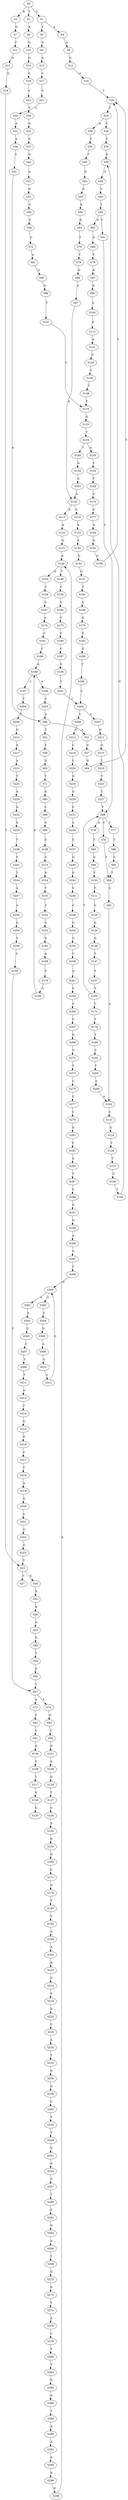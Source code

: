 strict digraph  {
	S0 -> S1 [ label = C ];
	S0 -> S2 [ label = T ];
	S0 -> S3 [ label = A ];
	S1 -> S4 [ label = A ];
	S1 -> S5 [ label = T ];
	S2 -> S6 [ label = A ];
	S3 -> S7 [ label = G ];
	S4 -> S8 [ label = A ];
	S5 -> S9 [ label = A ];
	S6 -> S10 [ label = G ];
	S7 -> S11 [ label = C ];
	S8 -> S12 [ label = G ];
	S9 -> S13 [ label = A ];
	S10 -> S14 [ label = G ];
	S11 -> S15 [ label = G ];
	S12 -> S16 [ label = G ];
	S13 -> S17 [ label = C ];
	S14 -> S18 [ label = C ];
	S15 -> S19 [ label = G ];
	S16 -> S20 [ label = T ];
	S17 -> S21 [ label = C ];
	S18 -> S22 [ label = C ];
	S19 -> S23 [ label = T ];
	S20 -> S24 [ label = T ];
	S21 -> S25 [ label = C ];
	S22 -> S26 [ label = T ];
	S23 -> S27 [ label = T ];
	S23 -> S28 [ label = G ];
	S24 -> S29 [ label = C ];
	S24 -> S30 [ label = A ];
	S25 -> S31 [ label = A ];
	S26 -> S32 [ label = A ];
	S28 -> S33 [ label = A ];
	S29 -> S34 [ label = T ];
	S30 -> S35 [ label = T ];
	S31 -> S36 [ label = A ];
	S32 -> S37 [ label = C ];
	S33 -> S38 [ label = A ];
	S34 -> S39 [ label = G ];
	S35 -> S40 [ label = T ];
	S36 -> S41 [ label = C ];
	S37 -> S42 [ label = G ];
	S38 -> S43 [ label = A ];
	S39 -> S44 [ label = G ];
	S40 -> S45 [ label = G ];
	S41 -> S46 [ label = A ];
	S42 -> S47 [ label = A ];
	S43 -> S48 [ label = G ];
	S44 -> S49 [ label = T ];
	S45 -> S50 [ label = G ];
	S46 -> S51 [ label = A ];
	S46 -> S52 [ label = T ];
	S47 -> S53 [ label = G ];
	S48 -> S54 [ label = T ];
	S49 -> S55 [ label = T ];
	S50 -> S56 [ label = A ];
	S51 -> S57 [ label = G ];
	S52 -> S58 [ label = T ];
	S53 -> S59 [ label = C ];
	S54 -> S60 [ label = C ];
	S55 -> S61 [ label = T ];
	S55 -> S62 [ label = G ];
	S56 -> S63 [ label = G ];
	S57 -> S64 [ label = G ];
	S58 -> S65 [ label = G ];
	S59 -> S66 [ label = C ];
	S60 -> S67 [ label = C ];
	S61 -> S68 [ label = T ];
	S62 -> S69 [ label = A ];
	S63 -> S70 [ label = T ];
	S64 -> S20 [ label = T ];
	S65 -> S71 [ label = T ];
	S66 -> S72 [ label = G ];
	S67 -> S73 [ label = A ];
	S67 -> S74 [ label = T ];
	S68 -> S75 [ label = C ];
	S68 -> S76 [ label = A ];
	S68 -> S77 [ label = T ];
	S69 -> S78 [ label = T ];
	S70 -> S79 [ label = T ];
	S71 -> S80 [ label = A ];
	S72 -> S81 [ label = A ];
	S73 -> S82 [ label = T ];
	S74 -> S83 [ label = G ];
	S75 -> S84 [ label = T ];
	S76 -> S85 [ label = T ];
	S77 -> S86 [ label = T ];
	S78 -> S87 [ label = A ];
	S79 -> S88 [ label = G ];
	S80 -> S89 [ label = C ];
	S81 -> S90 [ label = G ];
	S82 -> S91 [ label = C ];
	S83 -> S92 [ label = T ];
	S84 -> S93 [ label = C ];
	S85 -> S94 [ label = G ];
	S86 -> S95 [ label = C ];
	S87 -> S96 [ label = A ];
	S88 -> S97 [ label = A ];
	S89 -> S98 [ label = A ];
	S90 -> S99 [ label = G ];
	S91 -> S100 [ label = G ];
	S92 -> S101 [ label = G ];
	S93 -> S102 [ label = A ];
	S94 -> S103 [ label = T ];
	S95 -> S84 [ label = T ];
	S96 -> S104 [ label = G ];
	S97 -> S105 [ label = A ];
	S98 -> S106 [ label = C ];
	S99 -> S107 [ label = T ];
	S100 -> S108 [ label = T ];
	S101 -> S109 [ label = A ];
	S102 -> S110 [ label = C ];
	S103 -> S111 [ label = T ];
	S104 -> S112 [ label = G ];
	S105 -> S113 [ label = A ];
	S105 -> S114 [ label = C ];
	S106 -> S115 [ label = C ];
	S107 -> S116 [ label = T ];
	S108 -> S117 [ label = T ];
	S109 -> S118 [ label = G ];
	S110 -> S119 [ label = G ];
	S111 -> S120 [ label = C ];
	S112 -> S121 [ label = A ];
	S113 -> S122 [ label = A ];
	S114 -> S123 [ label = A ];
	S115 -> S124 [ label = A ];
	S116 -> S125 [ label = G ];
	S117 -> S126 [ label = A ];
	S118 -> S127 [ label = T ];
	S119 -> S128 [ label = T ];
	S120 -> S129 [ label = G ];
	S121 -> S130 [ label = G ];
	S122 -> S131 [ label = G ];
	S123 -> S132 [ label = C ];
	S124 -> S133 [ label = T ];
	S125 -> S134 [ label = T ];
	S126 -> S135 [ label = G ];
	S127 -> S136 [ label = G ];
	S128 -> S137 [ label = T ];
	S129 -> S138 [ label = G ];
	S130 -> S139 [ label = G ];
	S131 -> S140 [ label = A ];
	S132 -> S141 [ label = G ];
	S133 -> S142 [ label = T ];
	S134 -> S143 [ label = G ];
	S134 -> S144 [ label = T ];
	S136 -> S145 [ label = A ];
	S137 -> S146 [ label = C ];
	S138 -> S147 [ label = T ];
	S139 -> S148 [ label = T ];
	S140 -> S149 [ label = T ];
	S140 -> S150 [ label = A ];
	S141 -> S151 [ label = G ];
	S142 -> S152 [ label = C ];
	S143 -> S153 [ label = T ];
	S144 -> S154 [ label = G ];
	S145 -> S155 [ label = G ];
	S146 -> S156 [ label = T ];
	S147 -> S157 [ label = T ];
	S148 -> S116 [ label = T ];
	S149 -> S158 [ label = C ];
	S150 -> S159 [ label = C ];
	S151 -> S160 [ label = T ];
	S152 -> S161 [ label = C ];
	S153 -> S162 [ label = T ];
	S154 -> S163 [ label = A ];
	S155 -> S164 [ label = G ];
	S156 -> S39 [ label = G ];
	S157 -> S165 [ label = T ];
	S158 -> S166 [ label = C ];
	S159 -> S167 [ label = C ];
	S160 -> S168 [ label = C ];
	S161 -> S169 [ label = A ];
	S162 -> S170 [ label = C ];
	S163 -> S105 [ label = A ];
	S164 -> S171 [ label = C ];
	S165 -> S172 [ label = C ];
	S165 -> S68 [ label = T ];
	S166 -> S173 [ label = C ];
	S167 -> S174 [ label = A ];
	S168 -> S175 [ label = C ];
	S169 -> S176 [ label = C ];
	S170 -> S177 [ label = A ];
	S171 -> S178 [ label = G ];
	S172 -> S179 [ label = T ];
	S173 -> S180 [ label = C ];
	S174 -> S181 [ label = C ];
	S175 -> S182 [ label = C ];
	S176 -> S183 [ label = C ];
	S177 -> S184 [ label = A ];
	S178 -> S185 [ label = T ];
	S179 -> S186 [ label = T ];
	S180 -> S187 [ label = C ];
	S181 -> S188 [ label = C ];
	S182 -> S189 [ label = G ];
	S183 -> S190 [ label = A ];
	S184 -> S191 [ label = G ];
	S185 -> S192 [ label = C ];
	S186 -> S193 [ label = C ];
	S187 -> S194 [ label = G ];
	S188 -> S190 [ label = A ];
	S189 -> S195 [ label = T ];
	S190 -> S196 [ label = A ];
	S190 -> S197 [ label = C ];
	S191 -> S198 [ label = G ];
	S192 -> S199 [ label = A ];
	S193 -> S200 [ label = T ];
	S194 -> S201 [ label = T ];
	S195 -> S202 [ label = C ];
	S196 -> S203 [ label = C ];
	S197 -> S204 [ label = T ];
	S198 -> S20 [ label = T ];
	S199 -> S205 [ label = A ];
	S200 -> S206 [ label = C ];
	S201 -> S202 [ label = C ];
	S202 -> S207 [ label = G ];
	S202 -> S208 [ label = C ];
	S203 -> S46 [ label = A ];
	S204 -> S209 [ label = T ];
	S205 -> S210 [ label = A ];
	S206 -> S102 [ label = A ];
	S207 -> S211 [ label = G ];
	S208 -> S212 [ label = G ];
	S209 -> S213 [ label = G ];
	S210 -> S214 [ label = G ];
	S211 -> S215 [ label = G ];
	S212 -> S216 [ label = C ];
	S213 -> S217 [ label = A ];
	S214 -> S218 [ label = A ];
	S215 -> S219 [ label = T ];
	S216 -> S220 [ label = C ];
	S217 -> S221 [ label = A ];
	S218 -> S222 [ label = G ];
	S219 -> S223 [ label = T ];
	S220 -> S224 [ label = G ];
	S221 -> S225 [ label = T ];
	S222 -> S226 [ label = C ];
	S223 -> S227 [ label = T ];
	S224 -> S228 [ label = G ];
	S225 -> S229 [ label = A ];
	S226 -> S230 [ label = A ];
	S227 -> S68 [ label = T ];
	S228 -> S231 [ label = C ];
	S229 -> S232 [ label = A ];
	S230 -> S233 [ label = T ];
	S231 -> S234 [ label = A ];
	S232 -> S235 [ label = A ];
	S233 -> S236 [ label = G ];
	S234 -> S237 [ label = C ];
	S235 -> S238 [ label = T ];
	S236 -> S239 [ label = G ];
	S237 -> S240 [ label = G ];
	S238 -> S241 [ label = T ];
	S239 -> S242 [ label = C ];
	S240 -> S243 [ label = G ];
	S241 -> S244 [ label = T ];
	S242 -> S245 [ label = T ];
	S243 -> S246 [ label = C ];
	S244 -> S247 [ label = A ];
	S245 -> S248 [ label = T ];
	S246 -> S249 [ label = C ];
	S247 -> S250 [ label = A ];
	S248 -> S251 [ label = G ];
	S249 -> S252 [ label = G ];
	S250 -> S253 [ label = G ];
	S251 -> S254 [ label = A ];
	S252 -> S255 [ label = C ];
	S253 -> S256 [ label = T ];
	S254 -> S257 [ label = C ];
	S255 -> S258 [ label = C ];
	S256 -> S259 [ label = C ];
	S257 -> S260 [ label = T ];
	S258 -> S261 [ label = A ];
	S259 -> S67 [ label = C ];
	S260 -> S262 [ label = C ];
	S261 -> S263 [ label = C ];
	S262 -> S264 [ label = G ];
	S263 -> S265 [ label = C ];
	S264 -> S266 [ label = A ];
	S265 -> S267 [ label = C ];
	S266 -> S268 [ label = T ];
	S267 -> S269 [ label = G ];
	S268 -> S270 [ label = G ];
	S269 -> S271 [ label = C ];
	S270 -> S272 [ label = G ];
	S271 -> S273 [ label = T ];
	S272 -> S274 [ label = T ];
	S273 -> S275 [ label = C ];
	S274 -> S276 [ label = A ];
	S275 -> S277 [ label = C ];
	S276 -> S278 [ label = C ];
	S277 -> S279 [ label = C ];
	S278 -> S280 [ label = T ];
	S279 -> S281 [ label = G ];
	S280 -> S282 [ label = T ];
	S281 -> S283 [ label = C ];
	S282 -> S284 [ label = G ];
	S283 -> S285 [ label = A ];
	S284 -> S286 [ label = G ];
	S285 -> S287 [ label = T ];
	S286 -> S288 [ label = T ];
	S287 -> S289 [ label = C ];
	S288 -> S290 [ label = A ];
	S289 -> S291 [ label = C ];
	S290 -> S292 [ label = A ];
	S291 -> S293 [ label = G ];
	S292 -> S294 [ label = A ];
	S293 -> S295 [ label = A ];
	S294 -> S296 [ label = A ];
	S295 -> S297 [ label = G ];
	S296 -> S298 [ label = G ];
	S297 -> S299 [ label = C ];
	S298 -> S140 [ label = A ];
	S299 -> S300 [ label = G ];
	S300 -> S301 [ label = G ];
	S300 -> S302 [ label = T ];
	S301 -> S303 [ label = A ];
	S302 -> S304 [ label = C ];
	S303 -> S305 [ label = C ];
	S304 -> S306 [ label = G ];
	S305 -> S307 [ label = C ];
	S306 -> S308 [ label = A ];
	S307 -> S309 [ label = T ];
	S308 -> S310 [ label = G ];
	S309 -> S311 [ label = T ];
	S310 -> S312 [ label = C ];
	S311 -> S313 [ label = G ];
	S312 -> S300 [ label = G ];
	S313 -> S314 [ label = C ];
	S314 -> S315 [ label = G ];
	S315 -> S316 [ label = G ];
	S316 -> S317 [ label = C ];
	S317 -> S318 [ label = T ];
	S318 -> S319 [ label = A ];
	S319 -> S320 [ label = G ];
	S320 -> S321 [ label = C ];
	S321 -> S322 [ label = G ];
	S322 -> S323 [ label = G ];
	S323 -> S23 [ label = T ];
}
